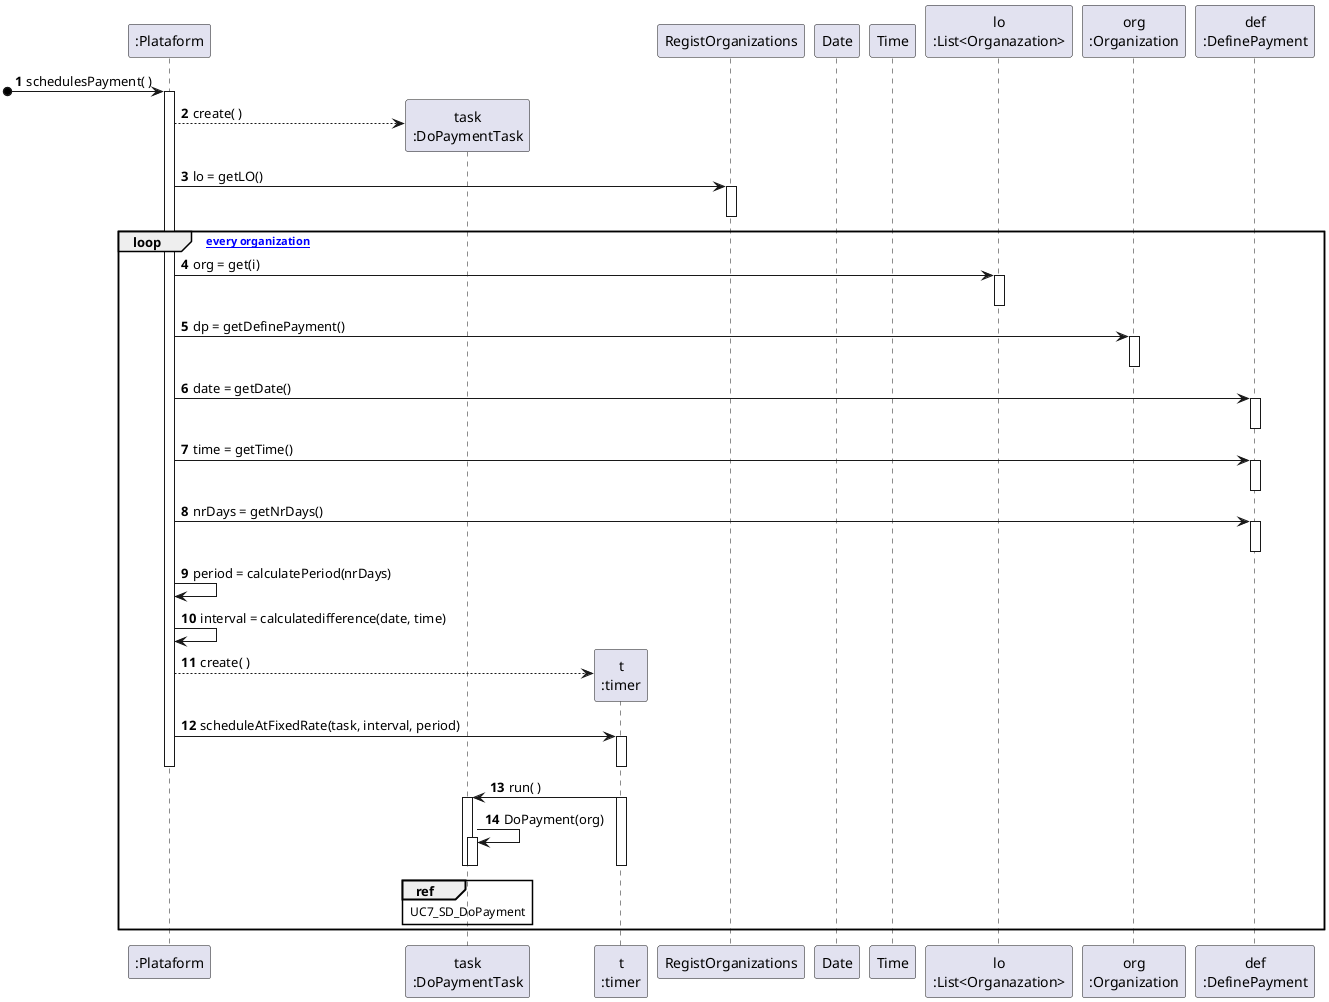 @startuml
autonumber

participant ":Plataform" as PLAT
participant "task\n:DoPaymentTask" as TASK
participant "t\n:timer" as TI
participant "RegistOrganizations" as RORGS
participant "Date" as D
participant "Time" as T
participant "lo\n:List<Organazation>" as LO
participant "org\n:Organization" as O
participant "def\n:DefinePayment" as DP



[o-> PLAT : schedulesPayment( )
activate PLAT

PLAT --> TASK** : create( )



PLAT -> RORGS : lo = getLO()
activate RORGS
deactivate RORGS
loop [for every organization]
PLAT -> LO : org = get(i)
activate LO
deactivate LO
PLAT -> O : dp = getDefinePayment()
activate O
deactivate O
PLAT -> DP : date = getDate()
activate DP
deactivate DP
PLAT -> DP : time = getTime()
activate DP
deactivate DP
PLAT -> DP : nrDays = getNrDays()
activate DP
deactivate DP

PLAT -> PLAT : period = calculatePeriod(nrDays)


PLAT -> PLAT : interval = calculatedifference(date, time)


PLAT --> TI** : create( )
PLAT -> TI : scheduleAtFixedRate(task, interval, period)
activate TI
deactivate TI
deactivate PLAT

TI -> TASK : run( )
activate TI
activate TASK
TASK -> TASK : DoPayment(org)
ref over TASK : UC7_SD_DoPayment
activate TASK
deactivate TASK
deactivate TASK
deactivate TI
end loop



@enduml